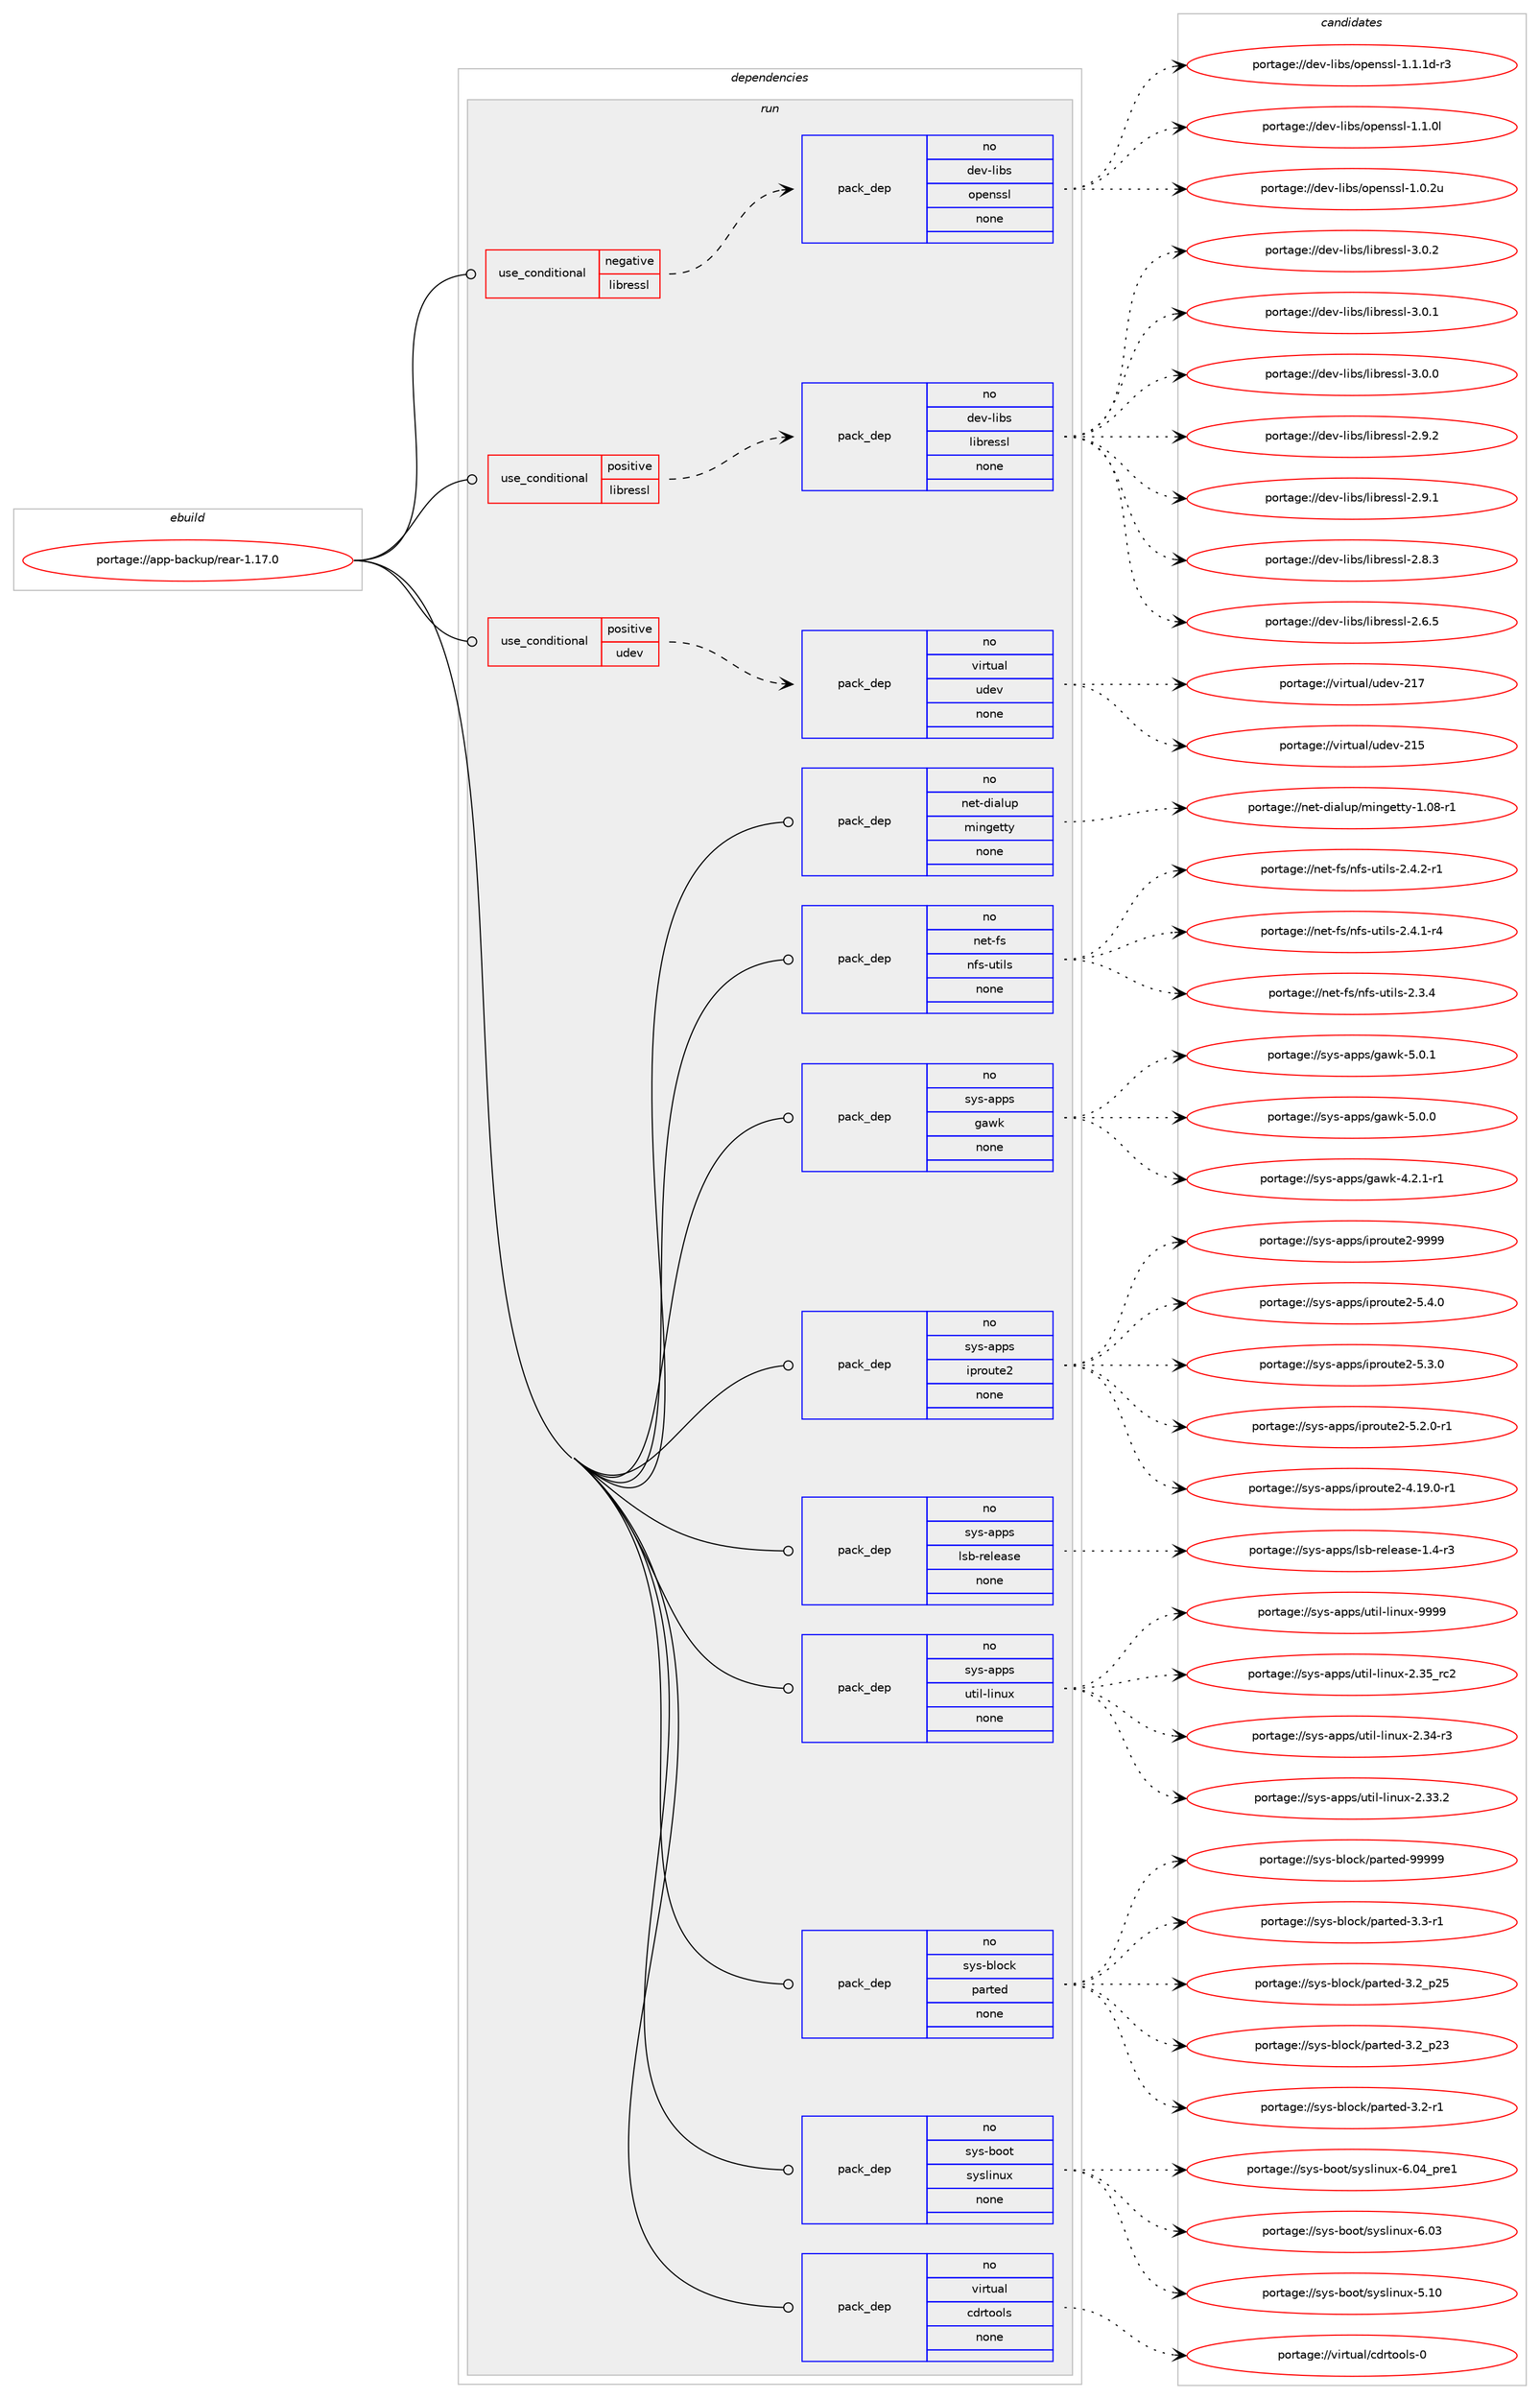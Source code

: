 digraph prolog {

# *************
# Graph options
# *************

newrank=true;
concentrate=true;
compound=true;
graph [rankdir=LR,fontname=Helvetica,fontsize=10,ranksep=1.5];#, ranksep=2.5, nodesep=0.2];
edge  [arrowhead=vee];
node  [fontname=Helvetica,fontsize=10];

# **********
# The ebuild
# **********

subgraph cluster_leftcol {
color=gray;
rank=same;
label=<<i>ebuild</i>>;
id [label="portage://app-backup/rear-1.17.0", color=red, width=4, href="../app-backup/rear-1.17.0.svg"];
}

# ****************
# The dependencies
# ****************

subgraph cluster_midcol {
color=gray;
label=<<i>dependencies</i>>;
subgraph cluster_compile {
fillcolor="#eeeeee";
style=filled;
label=<<i>compile</i>>;
}
subgraph cluster_compileandrun {
fillcolor="#eeeeee";
style=filled;
label=<<i>compile and run</i>>;
}
subgraph cluster_run {
fillcolor="#eeeeee";
style=filled;
label=<<i>run</i>>;
subgraph cond152009 {
dependency645382 [label=<<TABLE BORDER="0" CELLBORDER="1" CELLSPACING="0" CELLPADDING="4"><TR><TD ROWSPAN="3" CELLPADDING="10">use_conditional</TD></TR><TR><TD>negative</TD></TR><TR><TD>libressl</TD></TR></TABLE>>, shape=none, color=red];
subgraph pack484782 {
dependency645383 [label=<<TABLE BORDER="0" CELLBORDER="1" CELLSPACING="0" CELLPADDING="4" WIDTH="220"><TR><TD ROWSPAN="6" CELLPADDING="30">pack_dep</TD></TR><TR><TD WIDTH="110">no</TD></TR><TR><TD>dev-libs</TD></TR><TR><TD>openssl</TD></TR><TR><TD>none</TD></TR><TR><TD></TD></TR></TABLE>>, shape=none, color=blue];
}
dependency645382:e -> dependency645383:w [weight=20,style="dashed",arrowhead="vee"];
}
id:e -> dependency645382:w [weight=20,style="solid",arrowhead="odot"];
subgraph cond152010 {
dependency645384 [label=<<TABLE BORDER="0" CELLBORDER="1" CELLSPACING="0" CELLPADDING="4"><TR><TD ROWSPAN="3" CELLPADDING="10">use_conditional</TD></TR><TR><TD>positive</TD></TR><TR><TD>libressl</TD></TR></TABLE>>, shape=none, color=red];
subgraph pack484783 {
dependency645385 [label=<<TABLE BORDER="0" CELLBORDER="1" CELLSPACING="0" CELLPADDING="4" WIDTH="220"><TR><TD ROWSPAN="6" CELLPADDING="30">pack_dep</TD></TR><TR><TD WIDTH="110">no</TD></TR><TR><TD>dev-libs</TD></TR><TR><TD>libressl</TD></TR><TR><TD>none</TD></TR><TR><TD></TD></TR></TABLE>>, shape=none, color=blue];
}
dependency645384:e -> dependency645385:w [weight=20,style="dashed",arrowhead="vee"];
}
id:e -> dependency645384:w [weight=20,style="solid",arrowhead="odot"];
subgraph cond152011 {
dependency645386 [label=<<TABLE BORDER="0" CELLBORDER="1" CELLSPACING="0" CELLPADDING="4"><TR><TD ROWSPAN="3" CELLPADDING="10">use_conditional</TD></TR><TR><TD>positive</TD></TR><TR><TD>udev</TD></TR></TABLE>>, shape=none, color=red];
subgraph pack484784 {
dependency645387 [label=<<TABLE BORDER="0" CELLBORDER="1" CELLSPACING="0" CELLPADDING="4" WIDTH="220"><TR><TD ROWSPAN="6" CELLPADDING="30">pack_dep</TD></TR><TR><TD WIDTH="110">no</TD></TR><TR><TD>virtual</TD></TR><TR><TD>udev</TD></TR><TR><TD>none</TD></TR><TR><TD></TD></TR></TABLE>>, shape=none, color=blue];
}
dependency645386:e -> dependency645387:w [weight=20,style="dashed",arrowhead="vee"];
}
id:e -> dependency645386:w [weight=20,style="solid",arrowhead="odot"];
subgraph pack484785 {
dependency645388 [label=<<TABLE BORDER="0" CELLBORDER="1" CELLSPACING="0" CELLPADDING="4" WIDTH="220"><TR><TD ROWSPAN="6" CELLPADDING="30">pack_dep</TD></TR><TR><TD WIDTH="110">no</TD></TR><TR><TD>net-dialup</TD></TR><TR><TD>mingetty</TD></TR><TR><TD>none</TD></TR><TR><TD></TD></TR></TABLE>>, shape=none, color=blue];
}
id:e -> dependency645388:w [weight=20,style="solid",arrowhead="odot"];
subgraph pack484786 {
dependency645389 [label=<<TABLE BORDER="0" CELLBORDER="1" CELLSPACING="0" CELLPADDING="4" WIDTH="220"><TR><TD ROWSPAN="6" CELLPADDING="30">pack_dep</TD></TR><TR><TD WIDTH="110">no</TD></TR><TR><TD>net-fs</TD></TR><TR><TD>nfs-utils</TD></TR><TR><TD>none</TD></TR><TR><TD></TD></TR></TABLE>>, shape=none, color=blue];
}
id:e -> dependency645389:w [weight=20,style="solid",arrowhead="odot"];
subgraph pack484787 {
dependency645390 [label=<<TABLE BORDER="0" CELLBORDER="1" CELLSPACING="0" CELLPADDING="4" WIDTH="220"><TR><TD ROWSPAN="6" CELLPADDING="30">pack_dep</TD></TR><TR><TD WIDTH="110">no</TD></TR><TR><TD>sys-apps</TD></TR><TR><TD>gawk</TD></TR><TR><TD>none</TD></TR><TR><TD></TD></TR></TABLE>>, shape=none, color=blue];
}
id:e -> dependency645390:w [weight=20,style="solid",arrowhead="odot"];
subgraph pack484788 {
dependency645391 [label=<<TABLE BORDER="0" CELLBORDER="1" CELLSPACING="0" CELLPADDING="4" WIDTH="220"><TR><TD ROWSPAN="6" CELLPADDING="30">pack_dep</TD></TR><TR><TD WIDTH="110">no</TD></TR><TR><TD>sys-apps</TD></TR><TR><TD>iproute2</TD></TR><TR><TD>none</TD></TR><TR><TD></TD></TR></TABLE>>, shape=none, color=blue];
}
id:e -> dependency645391:w [weight=20,style="solid",arrowhead="odot"];
subgraph pack484789 {
dependency645392 [label=<<TABLE BORDER="0" CELLBORDER="1" CELLSPACING="0" CELLPADDING="4" WIDTH="220"><TR><TD ROWSPAN="6" CELLPADDING="30">pack_dep</TD></TR><TR><TD WIDTH="110">no</TD></TR><TR><TD>sys-apps</TD></TR><TR><TD>lsb-release</TD></TR><TR><TD>none</TD></TR><TR><TD></TD></TR></TABLE>>, shape=none, color=blue];
}
id:e -> dependency645392:w [weight=20,style="solid",arrowhead="odot"];
subgraph pack484790 {
dependency645393 [label=<<TABLE BORDER="0" CELLBORDER="1" CELLSPACING="0" CELLPADDING="4" WIDTH="220"><TR><TD ROWSPAN="6" CELLPADDING="30">pack_dep</TD></TR><TR><TD WIDTH="110">no</TD></TR><TR><TD>sys-apps</TD></TR><TR><TD>util-linux</TD></TR><TR><TD>none</TD></TR><TR><TD></TD></TR></TABLE>>, shape=none, color=blue];
}
id:e -> dependency645393:w [weight=20,style="solid",arrowhead="odot"];
subgraph pack484791 {
dependency645394 [label=<<TABLE BORDER="0" CELLBORDER="1" CELLSPACING="0" CELLPADDING="4" WIDTH="220"><TR><TD ROWSPAN="6" CELLPADDING="30">pack_dep</TD></TR><TR><TD WIDTH="110">no</TD></TR><TR><TD>sys-block</TD></TR><TR><TD>parted</TD></TR><TR><TD>none</TD></TR><TR><TD></TD></TR></TABLE>>, shape=none, color=blue];
}
id:e -> dependency645394:w [weight=20,style="solid",arrowhead="odot"];
subgraph pack484792 {
dependency645395 [label=<<TABLE BORDER="0" CELLBORDER="1" CELLSPACING="0" CELLPADDING="4" WIDTH="220"><TR><TD ROWSPAN="6" CELLPADDING="30">pack_dep</TD></TR><TR><TD WIDTH="110">no</TD></TR><TR><TD>sys-boot</TD></TR><TR><TD>syslinux</TD></TR><TR><TD>none</TD></TR><TR><TD></TD></TR></TABLE>>, shape=none, color=blue];
}
id:e -> dependency645395:w [weight=20,style="solid",arrowhead="odot"];
subgraph pack484793 {
dependency645396 [label=<<TABLE BORDER="0" CELLBORDER="1" CELLSPACING="0" CELLPADDING="4" WIDTH="220"><TR><TD ROWSPAN="6" CELLPADDING="30">pack_dep</TD></TR><TR><TD WIDTH="110">no</TD></TR><TR><TD>virtual</TD></TR><TR><TD>cdrtools</TD></TR><TR><TD>none</TD></TR><TR><TD></TD></TR></TABLE>>, shape=none, color=blue];
}
id:e -> dependency645396:w [weight=20,style="solid",arrowhead="odot"];
}
}

# **************
# The candidates
# **************

subgraph cluster_choices {
rank=same;
color=gray;
label=<<i>candidates</i>>;

subgraph choice484782 {
color=black;
nodesep=1;
choice1001011184510810598115471111121011101151151084549464946491004511451 [label="portage://dev-libs/openssl-1.1.1d-r3", color=red, width=4,href="../dev-libs/openssl-1.1.1d-r3.svg"];
choice100101118451081059811547111112101110115115108454946494648108 [label="portage://dev-libs/openssl-1.1.0l", color=red, width=4,href="../dev-libs/openssl-1.1.0l.svg"];
choice100101118451081059811547111112101110115115108454946484650117 [label="portage://dev-libs/openssl-1.0.2u", color=red, width=4,href="../dev-libs/openssl-1.0.2u.svg"];
dependency645383:e -> choice1001011184510810598115471111121011101151151084549464946491004511451:w [style=dotted,weight="100"];
dependency645383:e -> choice100101118451081059811547111112101110115115108454946494648108:w [style=dotted,weight="100"];
dependency645383:e -> choice100101118451081059811547111112101110115115108454946484650117:w [style=dotted,weight="100"];
}
subgraph choice484783 {
color=black;
nodesep=1;
choice10010111845108105981154710810598114101115115108455146484650 [label="portage://dev-libs/libressl-3.0.2", color=red, width=4,href="../dev-libs/libressl-3.0.2.svg"];
choice10010111845108105981154710810598114101115115108455146484649 [label="portage://dev-libs/libressl-3.0.1", color=red, width=4,href="../dev-libs/libressl-3.0.1.svg"];
choice10010111845108105981154710810598114101115115108455146484648 [label="portage://dev-libs/libressl-3.0.0", color=red, width=4,href="../dev-libs/libressl-3.0.0.svg"];
choice10010111845108105981154710810598114101115115108455046574650 [label="portage://dev-libs/libressl-2.9.2", color=red, width=4,href="../dev-libs/libressl-2.9.2.svg"];
choice10010111845108105981154710810598114101115115108455046574649 [label="portage://dev-libs/libressl-2.9.1", color=red, width=4,href="../dev-libs/libressl-2.9.1.svg"];
choice10010111845108105981154710810598114101115115108455046564651 [label="portage://dev-libs/libressl-2.8.3", color=red, width=4,href="../dev-libs/libressl-2.8.3.svg"];
choice10010111845108105981154710810598114101115115108455046544653 [label="portage://dev-libs/libressl-2.6.5", color=red, width=4,href="../dev-libs/libressl-2.6.5.svg"];
dependency645385:e -> choice10010111845108105981154710810598114101115115108455146484650:w [style=dotted,weight="100"];
dependency645385:e -> choice10010111845108105981154710810598114101115115108455146484649:w [style=dotted,weight="100"];
dependency645385:e -> choice10010111845108105981154710810598114101115115108455146484648:w [style=dotted,weight="100"];
dependency645385:e -> choice10010111845108105981154710810598114101115115108455046574650:w [style=dotted,weight="100"];
dependency645385:e -> choice10010111845108105981154710810598114101115115108455046574649:w [style=dotted,weight="100"];
dependency645385:e -> choice10010111845108105981154710810598114101115115108455046564651:w [style=dotted,weight="100"];
dependency645385:e -> choice10010111845108105981154710810598114101115115108455046544653:w [style=dotted,weight="100"];
}
subgraph choice484784 {
color=black;
nodesep=1;
choice118105114116117971084711710010111845504955 [label="portage://virtual/udev-217", color=red, width=4,href="../virtual/udev-217.svg"];
choice118105114116117971084711710010111845504953 [label="portage://virtual/udev-215", color=red, width=4,href="../virtual/udev-215.svg"];
dependency645387:e -> choice118105114116117971084711710010111845504955:w [style=dotted,weight="100"];
dependency645387:e -> choice118105114116117971084711710010111845504953:w [style=dotted,weight="100"];
}
subgraph choice484785 {
color=black;
nodesep=1;
choice11010111645100105971081171124710910511010310111611612145494648564511449 [label="portage://net-dialup/mingetty-1.08-r1", color=red, width=4,href="../net-dialup/mingetty-1.08-r1.svg"];
dependency645388:e -> choice11010111645100105971081171124710910511010310111611612145494648564511449:w [style=dotted,weight="100"];
}
subgraph choice484786 {
color=black;
nodesep=1;
choice1101011164510211547110102115451171161051081154550465246504511449 [label="portage://net-fs/nfs-utils-2.4.2-r1", color=red, width=4,href="../net-fs/nfs-utils-2.4.2-r1.svg"];
choice1101011164510211547110102115451171161051081154550465246494511452 [label="portage://net-fs/nfs-utils-2.4.1-r4", color=red, width=4,href="../net-fs/nfs-utils-2.4.1-r4.svg"];
choice110101116451021154711010211545117116105108115455046514652 [label="portage://net-fs/nfs-utils-2.3.4", color=red, width=4,href="../net-fs/nfs-utils-2.3.4.svg"];
dependency645389:e -> choice1101011164510211547110102115451171161051081154550465246504511449:w [style=dotted,weight="100"];
dependency645389:e -> choice1101011164510211547110102115451171161051081154550465246494511452:w [style=dotted,weight="100"];
dependency645389:e -> choice110101116451021154711010211545117116105108115455046514652:w [style=dotted,weight="100"];
}
subgraph choice484787 {
color=black;
nodesep=1;
choice11512111545971121121154710397119107455346484649 [label="portage://sys-apps/gawk-5.0.1", color=red, width=4,href="../sys-apps/gawk-5.0.1.svg"];
choice11512111545971121121154710397119107455346484648 [label="portage://sys-apps/gawk-5.0.0", color=red, width=4,href="../sys-apps/gawk-5.0.0.svg"];
choice115121115459711211211547103971191074552465046494511449 [label="portage://sys-apps/gawk-4.2.1-r1", color=red, width=4,href="../sys-apps/gawk-4.2.1-r1.svg"];
dependency645390:e -> choice11512111545971121121154710397119107455346484649:w [style=dotted,weight="100"];
dependency645390:e -> choice11512111545971121121154710397119107455346484648:w [style=dotted,weight="100"];
dependency645390:e -> choice115121115459711211211547103971191074552465046494511449:w [style=dotted,weight="100"];
}
subgraph choice484788 {
color=black;
nodesep=1;
choice115121115459711211211547105112114111117116101504557575757 [label="portage://sys-apps/iproute2-9999", color=red, width=4,href="../sys-apps/iproute2-9999.svg"];
choice11512111545971121121154710511211411111711610150455346524648 [label="portage://sys-apps/iproute2-5.4.0", color=red, width=4,href="../sys-apps/iproute2-5.4.0.svg"];
choice11512111545971121121154710511211411111711610150455346514648 [label="portage://sys-apps/iproute2-5.3.0", color=red, width=4,href="../sys-apps/iproute2-5.3.0.svg"];
choice115121115459711211211547105112114111117116101504553465046484511449 [label="portage://sys-apps/iproute2-5.2.0-r1", color=red, width=4,href="../sys-apps/iproute2-5.2.0-r1.svg"];
choice11512111545971121121154710511211411111711610150455246495746484511449 [label="portage://sys-apps/iproute2-4.19.0-r1", color=red, width=4,href="../sys-apps/iproute2-4.19.0-r1.svg"];
dependency645391:e -> choice115121115459711211211547105112114111117116101504557575757:w [style=dotted,weight="100"];
dependency645391:e -> choice11512111545971121121154710511211411111711610150455346524648:w [style=dotted,weight="100"];
dependency645391:e -> choice11512111545971121121154710511211411111711610150455346514648:w [style=dotted,weight="100"];
dependency645391:e -> choice115121115459711211211547105112114111117116101504553465046484511449:w [style=dotted,weight="100"];
dependency645391:e -> choice11512111545971121121154710511211411111711610150455246495746484511449:w [style=dotted,weight="100"];
}
subgraph choice484789 {
color=black;
nodesep=1;
choice115121115459711211211547108115984511410110810197115101454946524511451 [label="portage://sys-apps/lsb-release-1.4-r3", color=red, width=4,href="../sys-apps/lsb-release-1.4-r3.svg"];
dependency645392:e -> choice115121115459711211211547108115984511410110810197115101454946524511451:w [style=dotted,weight="100"];
}
subgraph choice484790 {
color=black;
nodesep=1;
choice115121115459711211211547117116105108451081051101171204557575757 [label="portage://sys-apps/util-linux-9999", color=red, width=4,href="../sys-apps/util-linux-9999.svg"];
choice115121115459711211211547117116105108451081051101171204550465153951149950 [label="portage://sys-apps/util-linux-2.35_rc2", color=red, width=4,href="../sys-apps/util-linux-2.35_rc2.svg"];
choice1151211154597112112115471171161051084510810511011712045504651524511451 [label="portage://sys-apps/util-linux-2.34-r3", color=red, width=4,href="../sys-apps/util-linux-2.34-r3.svg"];
choice1151211154597112112115471171161051084510810511011712045504651514650 [label="portage://sys-apps/util-linux-2.33.2", color=red, width=4,href="../sys-apps/util-linux-2.33.2.svg"];
dependency645393:e -> choice115121115459711211211547117116105108451081051101171204557575757:w [style=dotted,weight="100"];
dependency645393:e -> choice115121115459711211211547117116105108451081051101171204550465153951149950:w [style=dotted,weight="100"];
dependency645393:e -> choice1151211154597112112115471171161051084510810511011712045504651524511451:w [style=dotted,weight="100"];
dependency645393:e -> choice1151211154597112112115471171161051084510810511011712045504651514650:w [style=dotted,weight="100"];
}
subgraph choice484791 {
color=black;
nodesep=1;
choice1151211154598108111991074711297114116101100455757575757 [label="portage://sys-block/parted-99999", color=red, width=4,href="../sys-block/parted-99999.svg"];
choice1151211154598108111991074711297114116101100455146514511449 [label="portage://sys-block/parted-3.3-r1", color=red, width=4,href="../sys-block/parted-3.3-r1.svg"];
choice115121115459810811199107471129711411610110045514650951125053 [label="portage://sys-block/parted-3.2_p25", color=red, width=4,href="../sys-block/parted-3.2_p25.svg"];
choice115121115459810811199107471129711411610110045514650951125051 [label="portage://sys-block/parted-3.2_p23", color=red, width=4,href="../sys-block/parted-3.2_p23.svg"];
choice1151211154598108111991074711297114116101100455146504511449 [label="portage://sys-block/parted-3.2-r1", color=red, width=4,href="../sys-block/parted-3.2-r1.svg"];
dependency645394:e -> choice1151211154598108111991074711297114116101100455757575757:w [style=dotted,weight="100"];
dependency645394:e -> choice1151211154598108111991074711297114116101100455146514511449:w [style=dotted,weight="100"];
dependency645394:e -> choice115121115459810811199107471129711411610110045514650951125053:w [style=dotted,weight="100"];
dependency645394:e -> choice115121115459810811199107471129711411610110045514650951125051:w [style=dotted,weight="100"];
dependency645394:e -> choice1151211154598108111991074711297114116101100455146504511449:w [style=dotted,weight="100"];
}
subgraph choice484792 {
color=black;
nodesep=1;
choice11512111545981111111164711512111510810511011712045544648529511211410149 [label="portage://sys-boot/syslinux-6.04_pre1", color=red, width=4,href="../sys-boot/syslinux-6.04_pre1.svg"];
choice1151211154598111111116471151211151081051101171204554464851 [label="portage://sys-boot/syslinux-6.03", color=red, width=4,href="../sys-boot/syslinux-6.03.svg"];
choice1151211154598111111116471151211151081051101171204553464948 [label="portage://sys-boot/syslinux-5.10", color=red, width=4,href="../sys-boot/syslinux-5.10.svg"];
dependency645395:e -> choice11512111545981111111164711512111510810511011712045544648529511211410149:w [style=dotted,weight="100"];
dependency645395:e -> choice1151211154598111111116471151211151081051101171204554464851:w [style=dotted,weight="100"];
dependency645395:e -> choice1151211154598111111116471151211151081051101171204553464948:w [style=dotted,weight="100"];
}
subgraph choice484793 {
color=black;
nodesep=1;
choice1181051141161179710847991001141161111111081154548 [label="portage://virtual/cdrtools-0", color=red, width=4,href="../virtual/cdrtools-0.svg"];
dependency645396:e -> choice1181051141161179710847991001141161111111081154548:w [style=dotted,weight="100"];
}
}

}

